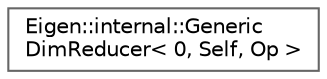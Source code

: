 digraph "类继承关系图"
{
 // LATEX_PDF_SIZE
  bgcolor="transparent";
  edge [fontname=Helvetica,fontsize=10,labelfontname=Helvetica,labelfontsize=10];
  node [fontname=Helvetica,fontsize=10,shape=box,height=0.2,width=0.4];
  rankdir="LR";
  Node0 [id="Node000000",label="Eigen::internal::Generic\lDimReducer\< 0, Self, Op \>",height=0.2,width=0.4,color="grey40", fillcolor="white", style="filled",URL="$struct_eigen_1_1internal_1_1_generic_dim_reducer_3_010_00_01_self_00_01_op_01_4.html",tooltip=" "];
}
